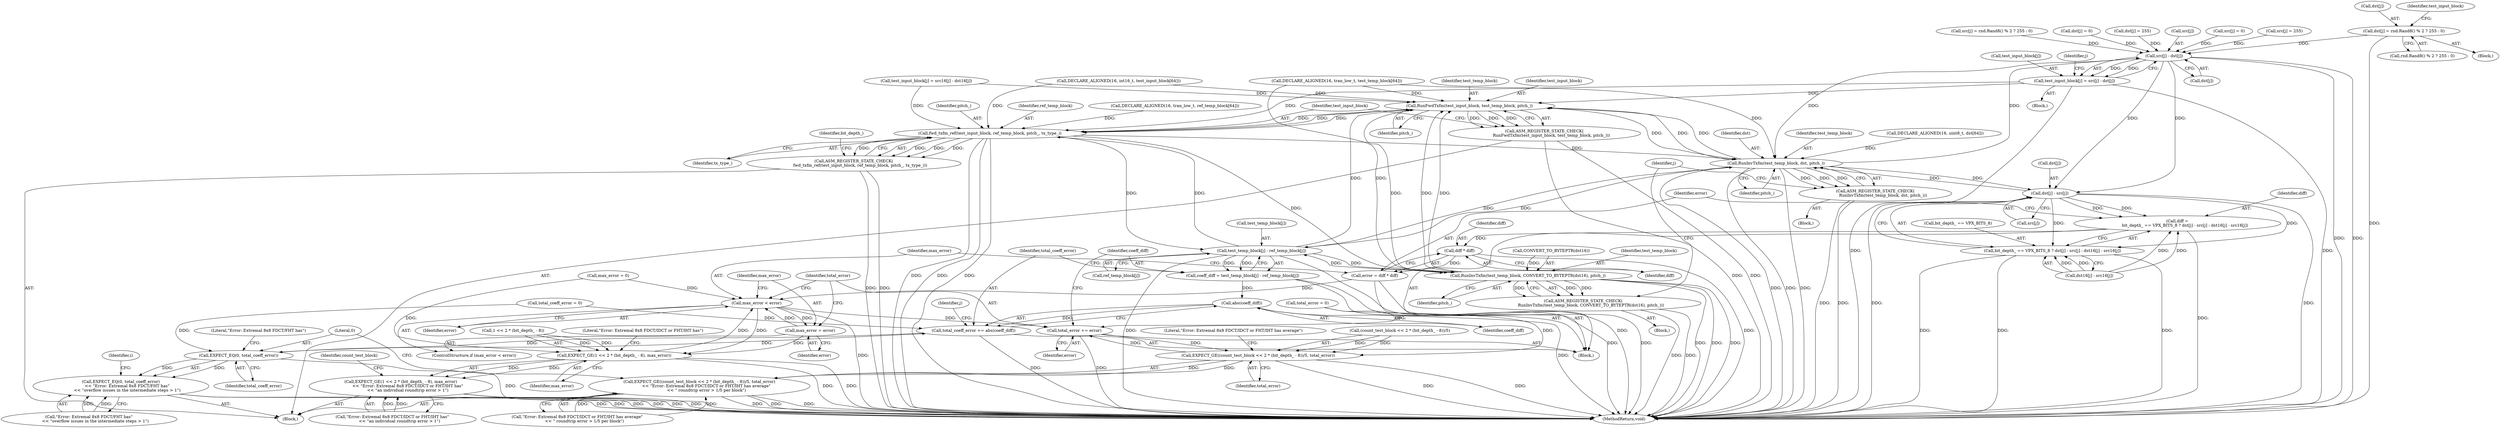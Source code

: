 digraph "0_Android_5a9753fca56f0eeb9f61e342b2fccffc364f9426_84@array" {
"1000232" [label="(Call,dst[j] = rnd.Rand8() % 2 ? 255 : 0)"];
"1000246" [label="(Call,src[j] - dst[j])"];
"1000242" [label="(Call,test_input_block[j] = src[j] - dst[j])"];
"1000320" [label="(Call,RunFwdTxfm(test_input_block, test_temp_block, pitch_))"];
"1000319" [label="(Call,ASM_REGISTER_STATE_CHECK(\n           RunFwdTxfm(test_input_block, test_temp_block, pitch_)))"];
"1000325" [label="(Call,fwd_txfm_ref(test_input_block, ref_temp_block, pitch_, tx_type_))"];
"1000324" [label="(Call,ASM_REGISTER_STATE_CHECK(\n          fwd_txfm_ref(test_input_block, ref_temp_block, pitch_, tx_type_)))"];
"1000336" [label="(Call,RunInvTxfm(test_temp_block, dst, pitch_))"];
"1000335" [label="(Call,ASM_REGISTER_STATE_CHECK(\n            RunInvTxfm(test_temp_block, dst, pitch_)))"];
"1000366" [label="(Call,dst[j] - src[j])"];
"1000360" [label="(Call,diff =\n            bit_depth_ == VPX_BITS_8 ? dst[j] - src[j] : dst16[j] - src16[j])"];
"1000383" [label="(Call,diff * diff)"];
"1000381" [label="(Call,error = diff * diff)"];
"1000387" [label="(Call,max_error < error)"];
"1000390" [label="(Call,max_error = error)"];
"1000411" [label="(Call,EXPECT_GE(1 << 2 * (bit_depth_ - 8), max_error))"];
"1000410" [label="(Call,EXPECT_GE(1 << 2 * (bit_depth_ - 8), max_error)\n           << \"Error: Extremal 8x8 FDCT/IDCT or FHT/IHT has\"\n           << \"an individual roundtrip error > 1\")"];
"1000393" [label="(Call,total_error += error)"];
"1000424" [label="(Call,EXPECT_GE((count_test_block << 2 * (bit_depth_ - 8))/5, total_error))"];
"1000423" [label="(Call,EXPECT_GE((count_test_block << 2 * (bit_depth_ - 8))/5, total_error)\n           << \"Error: Extremal 8x8 FDCT/IDCT or FHT/IHT has average\"\n           << \" roundtrip error > 1/5 per block\")"];
"1000362" [label="(Call,bit_depth_ == VPX_BITS_8 ? dst[j] - src[j] : dst16[j] - src16[j])"];
"1000399" [label="(Call,test_temp_block[j] - ref_temp_block[j])"];
"1000343" [label="(Call,RunInvTxfm(test_temp_block, CONVERT_TO_BYTEPTR(dst16), pitch_))"];
"1000342" [label="(Call,ASM_REGISTER_STATE_CHECK(\n            RunInvTxfm(test_temp_block, CONVERT_TO_BYTEPTR(dst16), pitch_)))"];
"1000397" [label="(Call,coeff_diff = test_temp_block[j] - ref_temp_block[j])"];
"1000408" [label="(Call,abs(coeff_diff))"];
"1000406" [label="(Call,total_coeff_error += abs(coeff_diff))"];
"1000439" [label="(Call,EXPECT_EQ(0, total_coeff_error))"];
"1000438" [label="(Call,EXPECT_EQ(0, total_coeff_error)\n          << \"Error: Extremal 8x8 FDCT/FHT has\"\n          << \"overflow issues in the intermediate steps > 1\")"];
"1000439" [label="(Call,EXPECT_EQ(0, total_coeff_error))"];
"1000342" [label="(Call,ASM_REGISTER_STATE_CHECK(\n            RunInvTxfm(test_temp_block, CONVERT_TO_BYTEPTR(dst16), pitch_)))"];
"1000182" [label="(Identifier,j)"];
"1000343" [label="(Call,RunInvTxfm(test_temp_block, CONVERT_TO_BYTEPTR(dst16), pitch_))"];
"1000412" [label="(Call,1 << 2 * (bit_depth_ - 8))"];
"1000250" [label="(Call,dst[j])"];
"1000113" [label="(Call,total_coeff_error = 0)"];
"1000427" [label="(Identifier,count_test_block)"];
"1000210" [label="(Call,src[j] = 0)"];
"1000194" [label="(Call,src[j] = 255)"];
"1000325" [label="(Call,fwd_txfm_ref(test_input_block, ref_temp_block, pitch_, tx_type_))"];
"1000347" [label="(Identifier,pitch_)"];
"1000357" [label="(Identifier,j)"];
"1000419" [label="(Identifier,max_error)"];
"1000399" [label="(Call,test_temp_block[j] - ref_temp_block[j])"];
"1000338" [label="(Identifier,dst)"];
"1000222" [label="(Call,src[j] = rnd.Rand8() % 2 ? 255 : 0)"];
"1000236" [label="(Call,rnd.Rand8() % 2 ? 255 : 0)"];
"1000345" [label="(Call,CONVERT_TO_BYTEPTR(dst16))"];
"1000362" [label="(Call,bit_depth_ == VPX_BITS_8 ? dst[j] - src[j] : dst16[j] - src16[j])"];
"1000308" [label="(Call,test_input_block[j] = src16[j] - dst16[j])"];
"1000363" [label="(Call,bit_depth_ == VPX_BITS_8)"];
"1000188" [label="(Block,)"];
"1000105" [label="(Call,max_error = 0)"];
"1000334" [label="(Block,)"];
"1000382" [label="(Identifier,error)"];
"1000381" [label="(Call,error = diff * diff)"];
"1000421" [label="(Literal,\"Error: Extremal 8x8 FDCT/IDCT or FHT/IHT has\")"];
"1000436" [label="(Literal,\"Error: Extremal 8x8 FDCT/IDCT or FHT/IHT has average\")"];
"1000337" [label="(Identifier,test_temp_block)"];
"1000434" [label="(Identifier,total_error)"];
"1000171" [label="(Identifier,i)"];
"1000199" [label="(Call,dst[j] = 0)"];
"1000373" [label="(Call,dst16[j] - src16[j])"];
"1000408" [label="(Call,abs(coeff_diff))"];
"1000442" [label="(Call,\"Error: Extremal 8x8 FDCT/FHT has\"\n          << \"overflow issues in the intermediate steps > 1\")"];
"1000438" [label="(Call,EXPECT_EQ(0, total_coeff_error)\n          << \"Error: Extremal 8x8 FDCT/FHT has\"\n          << \"overflow issues in the intermediate steps > 1\")"];
"1000232" [label="(Call,dst[j] = rnd.Rand8() % 2 ? 255 : 0)"];
"1000393" [label="(Call,total_error += error)"];
"1000392" [label="(Identifier,error)"];
"1000407" [label="(Identifier,total_coeff_error)"];
"1000361" [label="(Identifier,diff)"];
"1000172" [label="(Block,)"];
"1000233" [label="(Call,dst[j])"];
"1000424" [label="(Call,EXPECT_GE((count_test_block << 2 * (bit_depth_ - 8))/5, total_error))"];
"1000322" [label="(Identifier,test_temp_block)"];
"1000400" [label="(Call,test_temp_block[j])"];
"1000328" [label="(Identifier,pitch_)"];
"1000388" [label="(Identifier,max_error)"];
"1000120" [label="(Call,DECLARE_ALIGNED(16, int16_t, test_input_block[64]))"];
"1000383" [label="(Call,diff * diff)"];
"1000420" [label="(Call,\"Error: Extremal 8x8 FDCT/IDCT or FHT/IHT has\"\n           << \"an individual roundtrip error > 1\")"];
"1000221" [label="(Block,)"];
"1000323" [label="(Identifier,pitch_)"];
"1000341" [label="(Block,)"];
"1000384" [label="(Identifier,diff)"];
"1000406" [label="(Call,total_coeff_error += abs(coeff_diff))"];
"1000387" [label="(Call,max_error < error)"];
"1000138" [label="(Call,DECLARE_ALIGNED(16, uint8_t, dst[64]))"];
"1000246" [label="(Call,src[j] - dst[j])"];
"1000332" [label="(Identifier,bit_depth_)"];
"1000320" [label="(Call,RunFwdTxfm(test_input_block, test_temp_block, pitch_))"];
"1000336" [label="(Call,RunInvTxfm(test_temp_block, dst, pitch_))"];
"1000398" [label="(Identifier,coeff_diff)"];
"1000344" [label="(Identifier,test_temp_block)"];
"1000423" [label="(Call,EXPECT_GE((count_test_block << 2 * (bit_depth_ - 8))/5, total_error)\n           << \"Error: Extremal 8x8 FDCT/IDCT or FHT/IHT has average\"\n           << \" roundtrip error > 1/5 per block\")"];
"1000215" [label="(Call,dst[j] = 255)"];
"1000425" [label="(Call,(count_test_block << 2 * (bit_depth_ - 8))/5)"];
"1000126" [label="(Call,DECLARE_ALIGNED(16, tran_low_t, test_temp_block[64]))"];
"1000370" [label="(Call,src[j])"];
"1000360" [label="(Call,diff =\n            bit_depth_ == VPX_BITS_8 ? dst[j] - src[j] : dst16[j] - src16[j])"];
"1000441" [label="(Identifier,total_coeff_error)"];
"1000321" [label="(Identifier,test_input_block)"];
"1000244" [label="(Identifier,test_input_block)"];
"1000367" [label="(Call,dst[j])"];
"1000390" [label="(Call,max_error = error)"];
"1000440" [label="(Literal,0)"];
"1000242" [label="(Call,test_input_block[j] = src[j] - dst[j])"];
"1000445" [label="(MethodReturn,void)"];
"1000329" [label="(Identifier,tx_type_)"];
"1000410" [label="(Call,EXPECT_GE(1 << 2 * (bit_depth_ - 8), max_error)\n           << \"Error: Extremal 8x8 FDCT/IDCT or FHT/IHT has\"\n           << \"an individual roundtrip error > 1\")"];
"1000339" [label="(Identifier,pitch_)"];
"1000395" [label="(Identifier,error)"];
"1000394" [label="(Identifier,total_error)"];
"1000435" [label="(Call,\"Error: Extremal 8x8 FDCT/IDCT or FHT/IHT has average\"\n           << \" roundtrip error > 1/5 per block\")"];
"1000385" [label="(Identifier,diff)"];
"1000247" [label="(Call,src[j])"];
"1000351" [label="(Identifier,j)"];
"1000391" [label="(Identifier,max_error)"];
"1000327" [label="(Identifier,ref_temp_block)"];
"1000324" [label="(Call,ASM_REGISTER_STATE_CHECK(\n          fwd_txfm_ref(test_input_block, ref_temp_block, pitch_, tx_type_)))"];
"1000326" [label="(Identifier,test_input_block)"];
"1000109" [label="(Call,total_error = 0)"];
"1000132" [label="(Call,DECLARE_ALIGNED(16, tran_low_t, ref_temp_block[64]))"];
"1000443" [label="(Literal,\"Error: Extremal 8x8 FDCT/FHT has\")"];
"1000319" [label="(Call,ASM_REGISTER_STATE_CHECK(\n           RunFwdTxfm(test_input_block, test_temp_block, pitch_)))"];
"1000409" [label="(Identifier,coeff_diff)"];
"1000389" [label="(Identifier,error)"];
"1000397" [label="(Call,coeff_diff = test_temp_block[j] - ref_temp_block[j])"];
"1000366" [label="(Call,dst[j] - src[j])"];
"1000335" [label="(Call,ASM_REGISTER_STATE_CHECK(\n            RunInvTxfm(test_temp_block, dst, pitch_)))"];
"1000243" [label="(Call,test_input_block[j])"];
"1000411" [label="(Call,EXPECT_GE(1 << 2 * (bit_depth_ - 8), max_error))"];
"1000403" [label="(Call,ref_temp_block[j])"];
"1000386" [label="(ControlStructure,if (max_error < error))"];
"1000358" [label="(Block,)"];
"1000232" -> "1000221"  [label="AST: "];
"1000232" -> "1000236"  [label="CFG: "];
"1000233" -> "1000232"  [label="AST: "];
"1000236" -> "1000232"  [label="AST: "];
"1000244" -> "1000232"  [label="CFG: "];
"1000232" -> "1000445"  [label="DDG: "];
"1000232" -> "1000246"  [label="DDG: "];
"1000246" -> "1000242"  [label="AST: "];
"1000246" -> "1000250"  [label="CFG: "];
"1000247" -> "1000246"  [label="AST: "];
"1000250" -> "1000246"  [label="AST: "];
"1000242" -> "1000246"  [label="CFG: "];
"1000246" -> "1000445"  [label="DDG: "];
"1000246" -> "1000445"  [label="DDG: "];
"1000246" -> "1000242"  [label="DDG: "];
"1000246" -> "1000242"  [label="DDG: "];
"1000222" -> "1000246"  [label="DDG: "];
"1000194" -> "1000246"  [label="DDG: "];
"1000210" -> "1000246"  [label="DDG: "];
"1000336" -> "1000246"  [label="DDG: "];
"1000199" -> "1000246"  [label="DDG: "];
"1000215" -> "1000246"  [label="DDG: "];
"1000246" -> "1000336"  [label="DDG: "];
"1000246" -> "1000366"  [label="DDG: "];
"1000246" -> "1000366"  [label="DDG: "];
"1000242" -> "1000188"  [label="AST: "];
"1000243" -> "1000242"  [label="AST: "];
"1000182" -> "1000242"  [label="CFG: "];
"1000242" -> "1000445"  [label="DDG: "];
"1000242" -> "1000445"  [label="DDG: "];
"1000242" -> "1000320"  [label="DDG: "];
"1000242" -> "1000325"  [label="DDG: "];
"1000320" -> "1000319"  [label="AST: "];
"1000320" -> "1000323"  [label="CFG: "];
"1000321" -> "1000320"  [label="AST: "];
"1000322" -> "1000320"  [label="AST: "];
"1000323" -> "1000320"  [label="AST: "];
"1000319" -> "1000320"  [label="CFG: "];
"1000320" -> "1000319"  [label="DDG: "];
"1000320" -> "1000319"  [label="DDG: "];
"1000320" -> "1000319"  [label="DDG: "];
"1000325" -> "1000320"  [label="DDG: "];
"1000308" -> "1000320"  [label="DDG: "];
"1000120" -> "1000320"  [label="DDG: "];
"1000343" -> "1000320"  [label="DDG: "];
"1000343" -> "1000320"  [label="DDG: "];
"1000126" -> "1000320"  [label="DDG: "];
"1000399" -> "1000320"  [label="DDG: "];
"1000336" -> "1000320"  [label="DDG: "];
"1000336" -> "1000320"  [label="DDG: "];
"1000320" -> "1000325"  [label="DDG: "];
"1000320" -> "1000325"  [label="DDG: "];
"1000320" -> "1000336"  [label="DDG: "];
"1000320" -> "1000343"  [label="DDG: "];
"1000319" -> "1000172"  [label="AST: "];
"1000326" -> "1000319"  [label="CFG: "];
"1000319" -> "1000445"  [label="DDG: "];
"1000319" -> "1000445"  [label="DDG: "];
"1000325" -> "1000324"  [label="AST: "];
"1000325" -> "1000329"  [label="CFG: "];
"1000326" -> "1000325"  [label="AST: "];
"1000327" -> "1000325"  [label="AST: "];
"1000328" -> "1000325"  [label="AST: "];
"1000329" -> "1000325"  [label="AST: "];
"1000324" -> "1000325"  [label="CFG: "];
"1000325" -> "1000445"  [label="DDG: "];
"1000325" -> "1000445"  [label="DDG: "];
"1000325" -> "1000445"  [label="DDG: "];
"1000325" -> "1000324"  [label="DDG: "];
"1000325" -> "1000324"  [label="DDG: "];
"1000325" -> "1000324"  [label="DDG: "];
"1000325" -> "1000324"  [label="DDG: "];
"1000308" -> "1000325"  [label="DDG: "];
"1000120" -> "1000325"  [label="DDG: "];
"1000399" -> "1000325"  [label="DDG: "];
"1000132" -> "1000325"  [label="DDG: "];
"1000325" -> "1000336"  [label="DDG: "];
"1000325" -> "1000343"  [label="DDG: "];
"1000325" -> "1000399"  [label="DDG: "];
"1000324" -> "1000172"  [label="AST: "];
"1000332" -> "1000324"  [label="CFG: "];
"1000324" -> "1000445"  [label="DDG: "];
"1000324" -> "1000445"  [label="DDG: "];
"1000336" -> "1000335"  [label="AST: "];
"1000336" -> "1000339"  [label="CFG: "];
"1000337" -> "1000336"  [label="AST: "];
"1000338" -> "1000336"  [label="AST: "];
"1000339" -> "1000336"  [label="AST: "];
"1000335" -> "1000336"  [label="CFG: "];
"1000336" -> "1000445"  [label="DDG: "];
"1000336" -> "1000445"  [label="DDG: "];
"1000336" -> "1000445"  [label="DDG: "];
"1000336" -> "1000335"  [label="DDG: "];
"1000336" -> "1000335"  [label="DDG: "];
"1000336" -> "1000335"  [label="DDG: "];
"1000126" -> "1000336"  [label="DDG: "];
"1000399" -> "1000336"  [label="DDG: "];
"1000138" -> "1000336"  [label="DDG: "];
"1000366" -> "1000336"  [label="DDG: "];
"1000336" -> "1000366"  [label="DDG: "];
"1000336" -> "1000399"  [label="DDG: "];
"1000335" -> "1000334"  [label="AST: "];
"1000351" -> "1000335"  [label="CFG: "];
"1000335" -> "1000445"  [label="DDG: "];
"1000335" -> "1000445"  [label="DDG: "];
"1000366" -> "1000362"  [label="AST: "];
"1000366" -> "1000370"  [label="CFG: "];
"1000367" -> "1000366"  [label="AST: "];
"1000370" -> "1000366"  [label="AST: "];
"1000362" -> "1000366"  [label="CFG: "];
"1000366" -> "1000445"  [label="DDG: "];
"1000366" -> "1000445"  [label="DDG: "];
"1000366" -> "1000360"  [label="DDG: "];
"1000366" -> "1000360"  [label="DDG: "];
"1000366" -> "1000362"  [label="DDG: "];
"1000366" -> "1000362"  [label="DDG: "];
"1000360" -> "1000358"  [label="AST: "];
"1000360" -> "1000362"  [label="CFG: "];
"1000361" -> "1000360"  [label="AST: "];
"1000362" -> "1000360"  [label="AST: "];
"1000382" -> "1000360"  [label="CFG: "];
"1000360" -> "1000445"  [label="DDG: "];
"1000373" -> "1000360"  [label="DDG: "];
"1000373" -> "1000360"  [label="DDG: "];
"1000360" -> "1000383"  [label="DDG: "];
"1000383" -> "1000381"  [label="AST: "];
"1000383" -> "1000385"  [label="CFG: "];
"1000384" -> "1000383"  [label="AST: "];
"1000385" -> "1000383"  [label="AST: "];
"1000381" -> "1000383"  [label="CFG: "];
"1000383" -> "1000445"  [label="DDG: "];
"1000383" -> "1000381"  [label="DDG: "];
"1000381" -> "1000358"  [label="AST: "];
"1000382" -> "1000381"  [label="AST: "];
"1000388" -> "1000381"  [label="CFG: "];
"1000381" -> "1000445"  [label="DDG: "];
"1000381" -> "1000387"  [label="DDG: "];
"1000387" -> "1000386"  [label="AST: "];
"1000387" -> "1000389"  [label="CFG: "];
"1000388" -> "1000387"  [label="AST: "];
"1000389" -> "1000387"  [label="AST: "];
"1000391" -> "1000387"  [label="CFG: "];
"1000394" -> "1000387"  [label="CFG: "];
"1000387" -> "1000445"  [label="DDG: "];
"1000390" -> "1000387"  [label="DDG: "];
"1000411" -> "1000387"  [label="DDG: "];
"1000105" -> "1000387"  [label="DDG: "];
"1000387" -> "1000390"  [label="DDG: "];
"1000387" -> "1000393"  [label="DDG: "];
"1000387" -> "1000411"  [label="DDG: "];
"1000390" -> "1000386"  [label="AST: "];
"1000390" -> "1000392"  [label="CFG: "];
"1000391" -> "1000390"  [label="AST: "];
"1000392" -> "1000390"  [label="AST: "];
"1000394" -> "1000390"  [label="CFG: "];
"1000390" -> "1000411"  [label="DDG: "];
"1000411" -> "1000410"  [label="AST: "];
"1000411" -> "1000419"  [label="CFG: "];
"1000412" -> "1000411"  [label="AST: "];
"1000419" -> "1000411"  [label="AST: "];
"1000421" -> "1000411"  [label="CFG: "];
"1000411" -> "1000445"  [label="DDG: "];
"1000411" -> "1000445"  [label="DDG: "];
"1000411" -> "1000410"  [label="DDG: "];
"1000411" -> "1000410"  [label="DDG: "];
"1000412" -> "1000411"  [label="DDG: "];
"1000412" -> "1000411"  [label="DDG: "];
"1000105" -> "1000411"  [label="DDG: "];
"1000410" -> "1000172"  [label="AST: "];
"1000410" -> "1000420"  [label="CFG: "];
"1000420" -> "1000410"  [label="AST: "];
"1000427" -> "1000410"  [label="CFG: "];
"1000410" -> "1000445"  [label="DDG: "];
"1000410" -> "1000445"  [label="DDG: "];
"1000410" -> "1000445"  [label="DDG: "];
"1000420" -> "1000410"  [label="DDG: "];
"1000420" -> "1000410"  [label="DDG: "];
"1000393" -> "1000358"  [label="AST: "];
"1000393" -> "1000395"  [label="CFG: "];
"1000394" -> "1000393"  [label="AST: "];
"1000395" -> "1000393"  [label="AST: "];
"1000398" -> "1000393"  [label="CFG: "];
"1000393" -> "1000445"  [label="DDG: "];
"1000424" -> "1000393"  [label="DDG: "];
"1000109" -> "1000393"  [label="DDG: "];
"1000393" -> "1000424"  [label="DDG: "];
"1000424" -> "1000423"  [label="AST: "];
"1000424" -> "1000434"  [label="CFG: "];
"1000425" -> "1000424"  [label="AST: "];
"1000434" -> "1000424"  [label="AST: "];
"1000436" -> "1000424"  [label="CFG: "];
"1000424" -> "1000445"  [label="DDG: "];
"1000424" -> "1000445"  [label="DDG: "];
"1000424" -> "1000423"  [label="DDG: "];
"1000424" -> "1000423"  [label="DDG: "];
"1000425" -> "1000424"  [label="DDG: "];
"1000425" -> "1000424"  [label="DDG: "];
"1000109" -> "1000424"  [label="DDG: "];
"1000423" -> "1000172"  [label="AST: "];
"1000423" -> "1000435"  [label="CFG: "];
"1000435" -> "1000423"  [label="AST: "];
"1000440" -> "1000423"  [label="CFG: "];
"1000423" -> "1000445"  [label="DDG: "];
"1000423" -> "1000445"  [label="DDG: "];
"1000423" -> "1000445"  [label="DDG: "];
"1000435" -> "1000423"  [label="DDG: "];
"1000435" -> "1000423"  [label="DDG: "];
"1000362" -> "1000373"  [label="CFG: "];
"1000363" -> "1000362"  [label="AST: "];
"1000373" -> "1000362"  [label="AST: "];
"1000362" -> "1000445"  [label="DDG: "];
"1000362" -> "1000445"  [label="DDG: "];
"1000362" -> "1000445"  [label="DDG: "];
"1000373" -> "1000362"  [label="DDG: "];
"1000373" -> "1000362"  [label="DDG: "];
"1000399" -> "1000397"  [label="AST: "];
"1000399" -> "1000403"  [label="CFG: "];
"1000400" -> "1000399"  [label="AST: "];
"1000403" -> "1000399"  [label="AST: "];
"1000397" -> "1000399"  [label="CFG: "];
"1000399" -> "1000445"  [label="DDG: "];
"1000399" -> "1000445"  [label="DDG: "];
"1000399" -> "1000343"  [label="DDG: "];
"1000399" -> "1000397"  [label="DDG: "];
"1000399" -> "1000397"  [label="DDG: "];
"1000343" -> "1000399"  [label="DDG: "];
"1000343" -> "1000342"  [label="AST: "];
"1000343" -> "1000347"  [label="CFG: "];
"1000344" -> "1000343"  [label="AST: "];
"1000345" -> "1000343"  [label="AST: "];
"1000347" -> "1000343"  [label="AST: "];
"1000342" -> "1000343"  [label="CFG: "];
"1000343" -> "1000445"  [label="DDG: "];
"1000343" -> "1000445"  [label="DDG: "];
"1000343" -> "1000445"  [label="DDG: "];
"1000343" -> "1000342"  [label="DDG: "];
"1000343" -> "1000342"  [label="DDG: "];
"1000343" -> "1000342"  [label="DDG: "];
"1000126" -> "1000343"  [label="DDG: "];
"1000345" -> "1000343"  [label="DDG: "];
"1000342" -> "1000341"  [label="AST: "];
"1000351" -> "1000342"  [label="CFG: "];
"1000342" -> "1000445"  [label="DDG: "];
"1000342" -> "1000445"  [label="DDG: "];
"1000397" -> "1000358"  [label="AST: "];
"1000398" -> "1000397"  [label="AST: "];
"1000407" -> "1000397"  [label="CFG: "];
"1000397" -> "1000445"  [label="DDG: "];
"1000397" -> "1000408"  [label="DDG: "];
"1000408" -> "1000406"  [label="AST: "];
"1000408" -> "1000409"  [label="CFG: "];
"1000409" -> "1000408"  [label="AST: "];
"1000406" -> "1000408"  [label="CFG: "];
"1000408" -> "1000445"  [label="DDG: "];
"1000408" -> "1000406"  [label="DDG: "];
"1000406" -> "1000358"  [label="AST: "];
"1000407" -> "1000406"  [label="AST: "];
"1000357" -> "1000406"  [label="CFG: "];
"1000406" -> "1000445"  [label="DDG: "];
"1000113" -> "1000406"  [label="DDG: "];
"1000439" -> "1000406"  [label="DDG: "];
"1000406" -> "1000439"  [label="DDG: "];
"1000439" -> "1000438"  [label="AST: "];
"1000439" -> "1000441"  [label="CFG: "];
"1000440" -> "1000439"  [label="AST: "];
"1000441" -> "1000439"  [label="AST: "];
"1000443" -> "1000439"  [label="CFG: "];
"1000439" -> "1000445"  [label="DDG: "];
"1000439" -> "1000438"  [label="DDG: "];
"1000439" -> "1000438"  [label="DDG: "];
"1000113" -> "1000439"  [label="DDG: "];
"1000438" -> "1000172"  [label="AST: "];
"1000438" -> "1000442"  [label="CFG: "];
"1000442" -> "1000438"  [label="AST: "];
"1000171" -> "1000438"  [label="CFG: "];
"1000438" -> "1000445"  [label="DDG: "];
"1000438" -> "1000445"  [label="DDG: "];
"1000438" -> "1000445"  [label="DDG: "];
"1000442" -> "1000438"  [label="DDG: "];
"1000442" -> "1000438"  [label="DDG: "];
}
